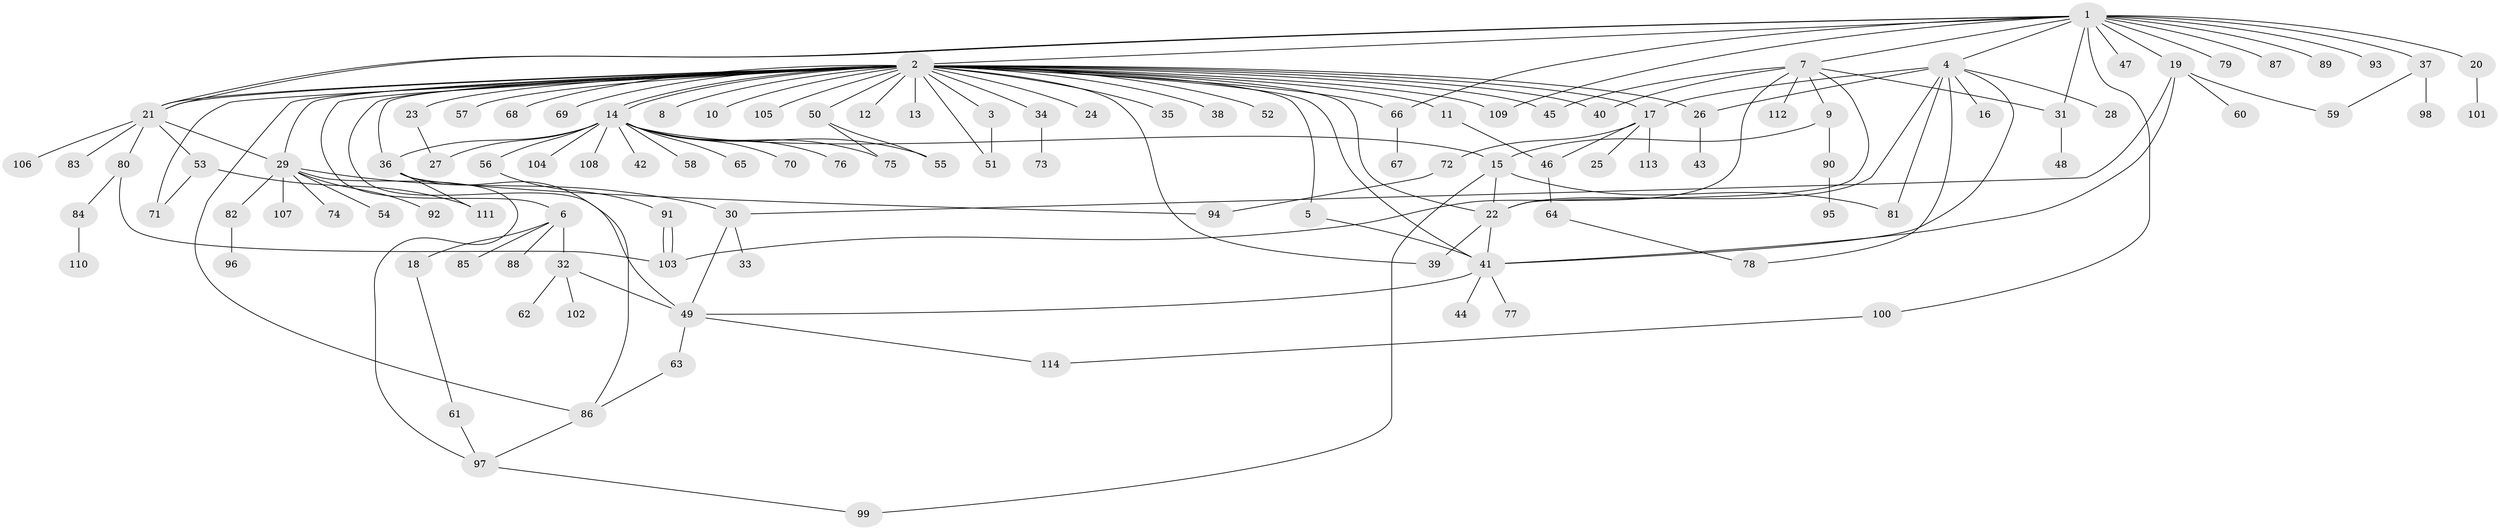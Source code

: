 // Generated by graph-tools (version 1.1) at 2025/01/03/09/25 03:01:50]
// undirected, 114 vertices, 159 edges
graph export_dot {
graph [start="1"]
  node [color=gray90,style=filled];
  1;
  2;
  3;
  4;
  5;
  6;
  7;
  8;
  9;
  10;
  11;
  12;
  13;
  14;
  15;
  16;
  17;
  18;
  19;
  20;
  21;
  22;
  23;
  24;
  25;
  26;
  27;
  28;
  29;
  30;
  31;
  32;
  33;
  34;
  35;
  36;
  37;
  38;
  39;
  40;
  41;
  42;
  43;
  44;
  45;
  46;
  47;
  48;
  49;
  50;
  51;
  52;
  53;
  54;
  55;
  56;
  57;
  58;
  59;
  60;
  61;
  62;
  63;
  64;
  65;
  66;
  67;
  68;
  69;
  70;
  71;
  72;
  73;
  74;
  75;
  76;
  77;
  78;
  79;
  80;
  81;
  82;
  83;
  84;
  85;
  86;
  87;
  88;
  89;
  90;
  91;
  92;
  93;
  94;
  95;
  96;
  97;
  98;
  99;
  100;
  101;
  102;
  103;
  104;
  105;
  106;
  107;
  108;
  109;
  110;
  111;
  112;
  113;
  114;
  1 -- 2;
  1 -- 4;
  1 -- 7;
  1 -- 19;
  1 -- 20;
  1 -- 21;
  1 -- 21;
  1 -- 31;
  1 -- 37;
  1 -- 47;
  1 -- 66;
  1 -- 79;
  1 -- 87;
  1 -- 89;
  1 -- 93;
  1 -- 100;
  1 -- 109;
  2 -- 3;
  2 -- 5;
  2 -- 6;
  2 -- 8;
  2 -- 10;
  2 -- 11;
  2 -- 12;
  2 -- 13;
  2 -- 14;
  2 -- 14;
  2 -- 17;
  2 -- 21;
  2 -- 21;
  2 -- 22;
  2 -- 23;
  2 -- 24;
  2 -- 26;
  2 -- 29;
  2 -- 34;
  2 -- 35;
  2 -- 36;
  2 -- 38;
  2 -- 39;
  2 -- 40;
  2 -- 41;
  2 -- 45;
  2 -- 49;
  2 -- 50;
  2 -- 51;
  2 -- 52;
  2 -- 57;
  2 -- 66;
  2 -- 68;
  2 -- 69;
  2 -- 71;
  2 -- 86;
  2 -- 105;
  2 -- 109;
  3 -- 51;
  4 -- 16;
  4 -- 17;
  4 -- 22;
  4 -- 26;
  4 -- 28;
  4 -- 41;
  4 -- 78;
  4 -- 81;
  5 -- 41;
  6 -- 18;
  6 -- 32;
  6 -- 85;
  6 -- 88;
  7 -- 9;
  7 -- 22;
  7 -- 31;
  7 -- 40;
  7 -- 45;
  7 -- 103;
  7 -- 112;
  9 -- 15;
  9 -- 90;
  11 -- 46;
  14 -- 15;
  14 -- 27;
  14 -- 36;
  14 -- 42;
  14 -- 55;
  14 -- 56;
  14 -- 58;
  14 -- 65;
  14 -- 70;
  14 -- 75;
  14 -- 76;
  14 -- 104;
  14 -- 108;
  15 -- 22;
  15 -- 81;
  15 -- 99;
  17 -- 25;
  17 -- 46;
  17 -- 72;
  17 -- 113;
  18 -- 61;
  19 -- 30;
  19 -- 41;
  19 -- 59;
  19 -- 60;
  20 -- 101;
  21 -- 29;
  21 -- 53;
  21 -- 80;
  21 -- 83;
  21 -- 106;
  22 -- 39;
  22 -- 41;
  23 -- 27;
  26 -- 43;
  29 -- 30;
  29 -- 54;
  29 -- 74;
  29 -- 82;
  29 -- 92;
  29 -- 97;
  29 -- 107;
  30 -- 33;
  30 -- 49;
  31 -- 48;
  32 -- 49;
  32 -- 62;
  32 -- 102;
  34 -- 73;
  36 -- 86;
  36 -- 94;
  36 -- 111;
  37 -- 59;
  37 -- 98;
  41 -- 44;
  41 -- 49;
  41 -- 77;
  46 -- 64;
  49 -- 63;
  49 -- 114;
  50 -- 55;
  50 -- 75;
  53 -- 71;
  53 -- 111;
  56 -- 91;
  61 -- 97;
  63 -- 86;
  64 -- 78;
  66 -- 67;
  72 -- 94;
  80 -- 84;
  80 -- 103;
  82 -- 96;
  84 -- 110;
  86 -- 97;
  90 -- 95;
  91 -- 103;
  91 -- 103;
  97 -- 99;
  100 -- 114;
}
